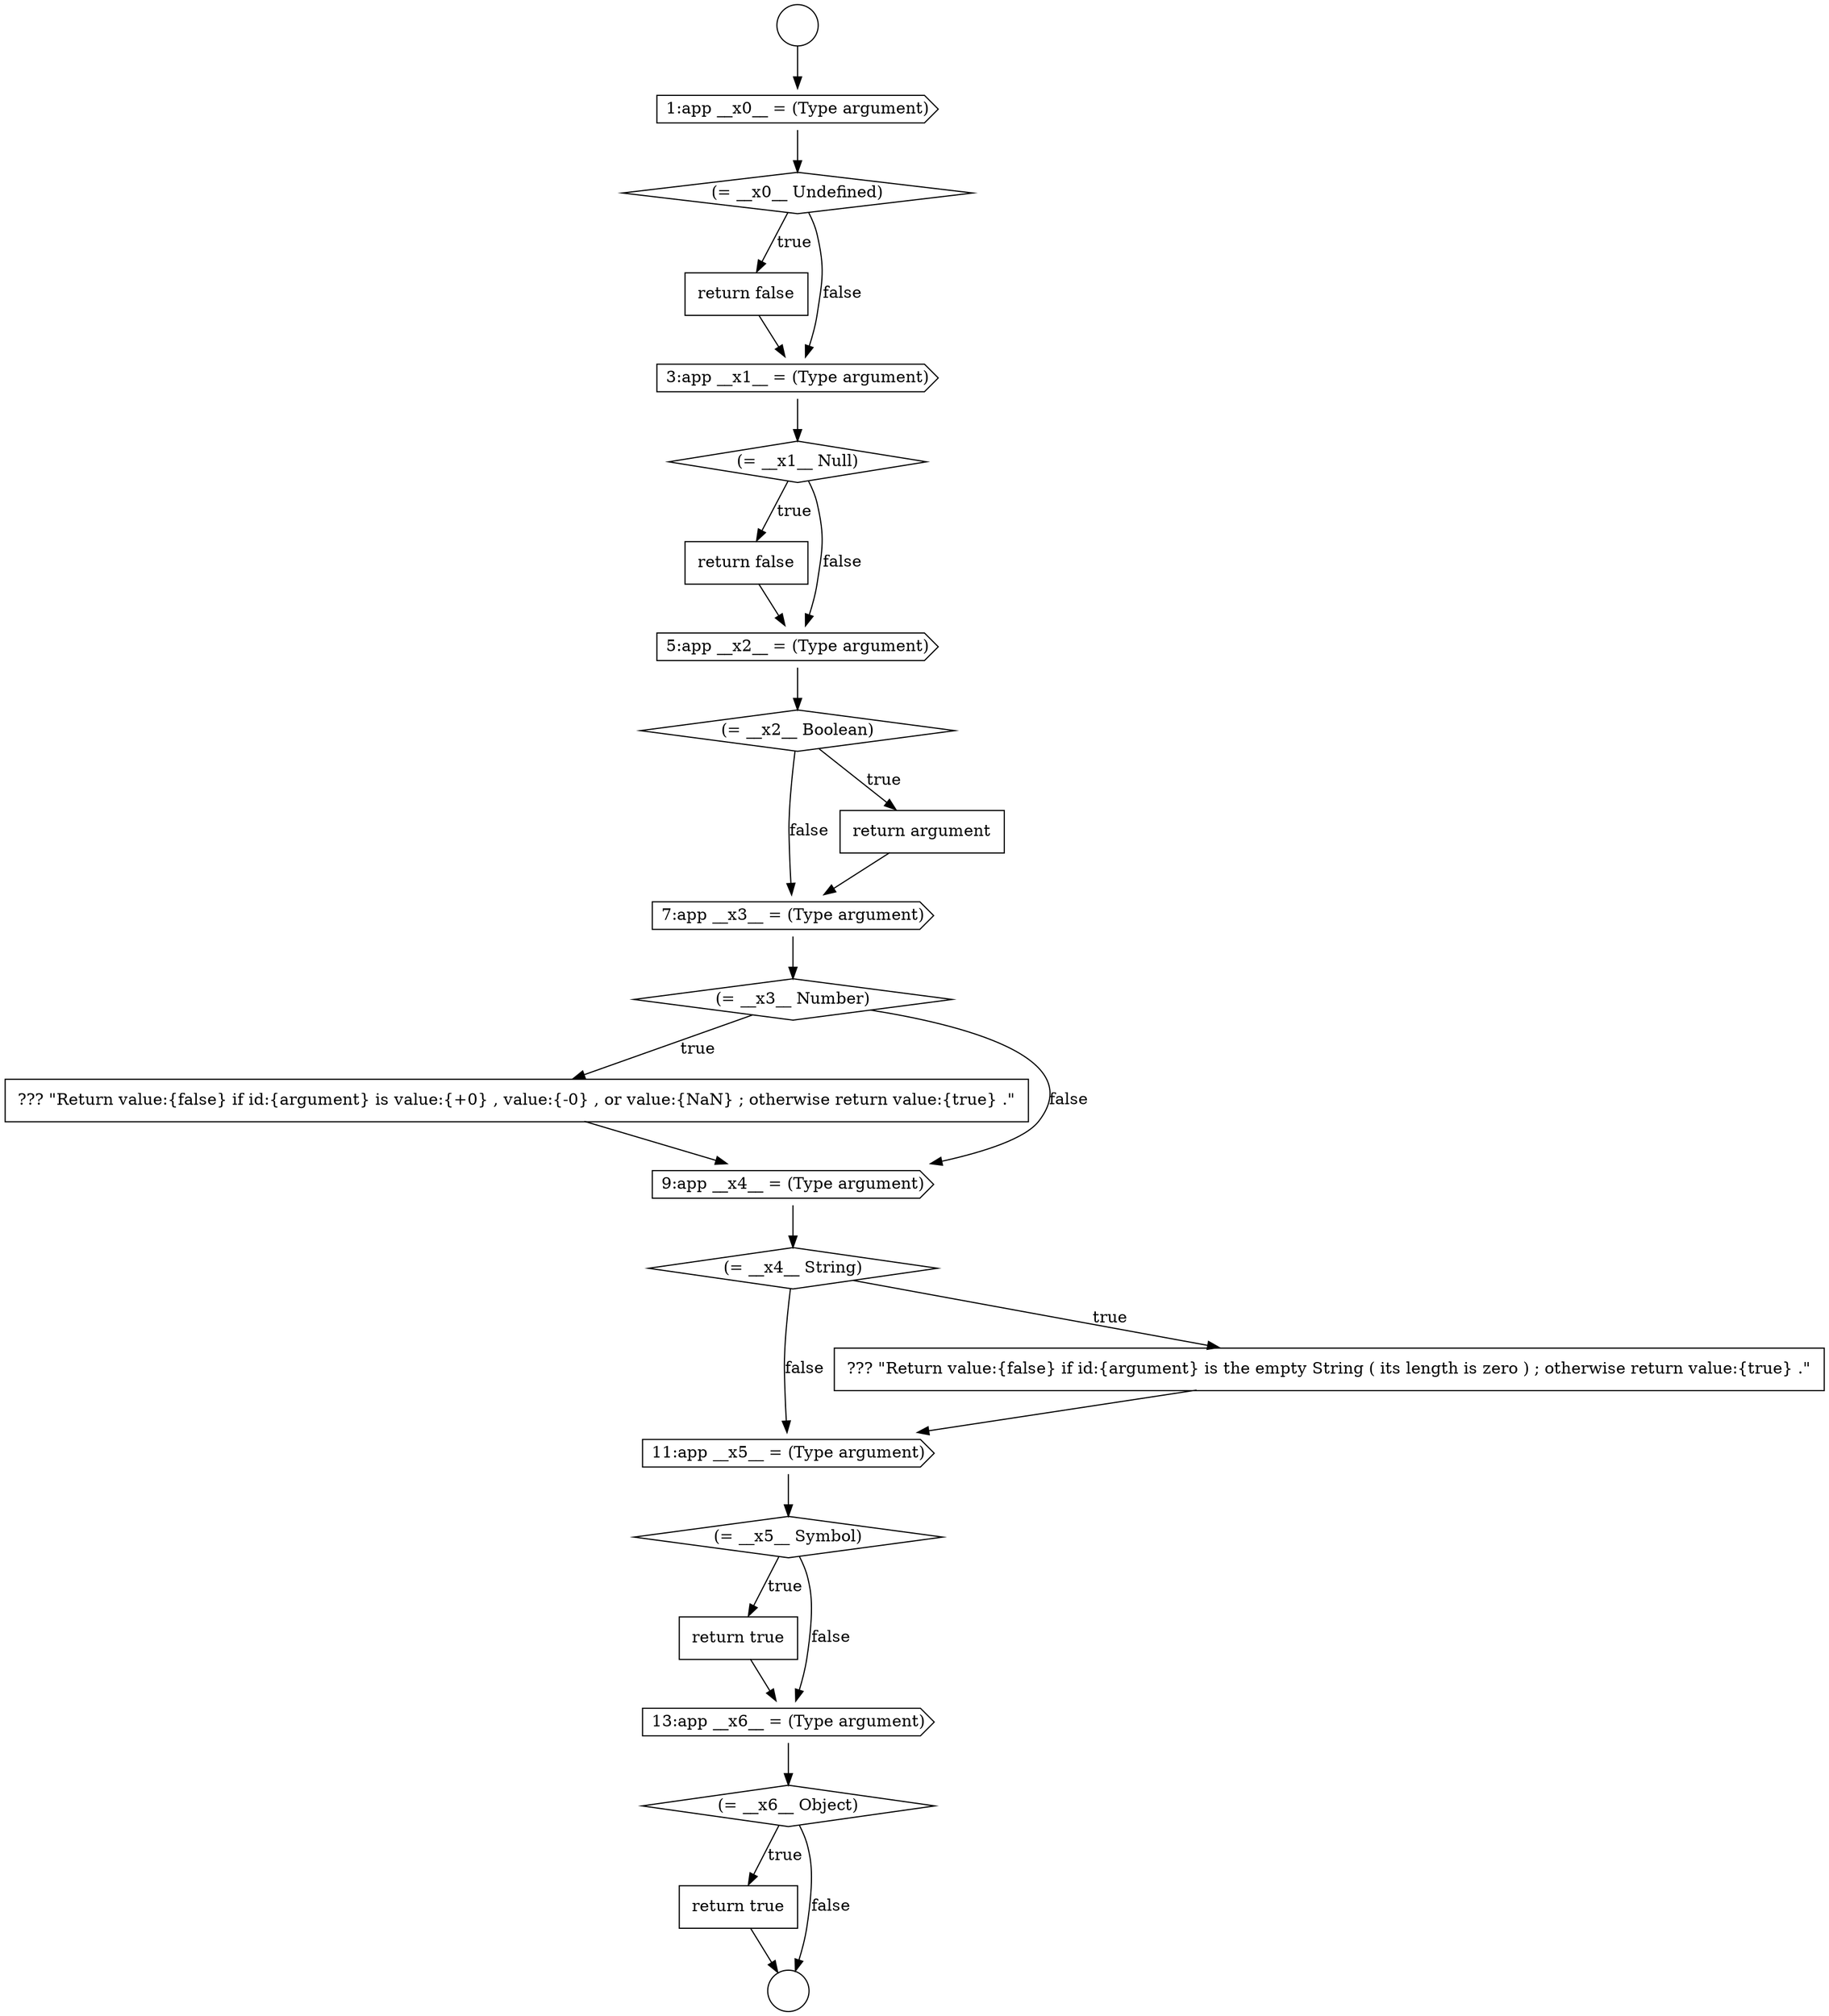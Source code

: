 digraph {
  node17243 [shape=none, margin=0, label=<<font color="black">
    <table border="0" cellborder="1" cellspacing="0" cellpadding="10">
      <tr><td align="left">return false</td></tr>
    </table>
  </font>> color="black" fillcolor="white" style=filled]
  node17245 [shape=diamond, label=<<font color="black">(= __x1__ Null)</font>> color="black" fillcolor="white" style=filled]
  node17241 [shape=cds, label=<<font color="black">1:app __x0__ = (Type argument)</font>> color="black" fillcolor="white" style=filled]
  node17260 [shape=diamond, label=<<font color="black">(= __x6__ Object)</font>> color="black" fillcolor="white" style=filled]
  node17248 [shape=diamond, label=<<font color="black">(= __x2__ Boolean)</font>> color="black" fillcolor="white" style=filled]
  node17252 [shape=none, margin=0, label=<<font color="black">
    <table border="0" cellborder="1" cellspacing="0" cellpadding="10">
      <tr><td align="left">??? &quot;Return value:{false} if id:{argument} is value:{+0} , value:{-0} , or value:{NaN} ; otherwise return value:{true} .&quot;</td></tr>
    </table>
  </font>> color="black" fillcolor="white" style=filled]
  node17256 [shape=cds, label=<<font color="black">11:app __x5__ = (Type argument)</font>> color="black" fillcolor="white" style=filled]
  node17253 [shape=cds, label=<<font color="black">9:app __x4__ = (Type argument)</font>> color="black" fillcolor="white" style=filled]
  node17246 [shape=none, margin=0, label=<<font color="black">
    <table border="0" cellborder="1" cellspacing="0" cellpadding="10">
      <tr><td align="left">return false</td></tr>
    </table>
  </font>> color="black" fillcolor="white" style=filled]
  node17258 [shape=none, margin=0, label=<<font color="black">
    <table border="0" cellborder="1" cellspacing="0" cellpadding="10">
      <tr><td align="left">return true</td></tr>
    </table>
  </font>> color="black" fillcolor="white" style=filled]
  node17257 [shape=diamond, label=<<font color="black">(= __x5__ Symbol)</font>> color="black" fillcolor="white" style=filled]
  node17242 [shape=diamond, label=<<font color="black">(= __x0__ Undefined)</font>> color="black" fillcolor="white" style=filled]
  node17254 [shape=diamond, label=<<font color="black">(= __x4__ String)</font>> color="black" fillcolor="white" style=filled]
  node17239 [shape=circle label=" " color="black" fillcolor="white" style=filled]
  node17261 [shape=none, margin=0, label=<<font color="black">
    <table border="0" cellborder="1" cellspacing="0" cellpadding="10">
      <tr><td align="left">return true</td></tr>
    </table>
  </font>> color="black" fillcolor="white" style=filled]
  node17250 [shape=cds, label=<<font color="black">7:app __x3__ = (Type argument)</font>> color="black" fillcolor="white" style=filled]
  node17251 [shape=diamond, label=<<font color="black">(= __x3__ Number)</font>> color="black" fillcolor="white" style=filled]
  node17244 [shape=cds, label=<<font color="black">3:app __x1__ = (Type argument)</font>> color="black" fillcolor="white" style=filled]
  node17240 [shape=circle label=" " color="black" fillcolor="white" style=filled]
  node17249 [shape=none, margin=0, label=<<font color="black">
    <table border="0" cellborder="1" cellspacing="0" cellpadding="10">
      <tr><td align="left">return argument</td></tr>
    </table>
  </font>> color="black" fillcolor="white" style=filled]
  node17255 [shape=none, margin=0, label=<<font color="black">
    <table border="0" cellborder="1" cellspacing="0" cellpadding="10">
      <tr><td align="left">??? &quot;Return value:{false} if id:{argument} is the empty String ( its length is zero ) ; otherwise return value:{true} .&quot;</td></tr>
    </table>
  </font>> color="black" fillcolor="white" style=filled]
  node17247 [shape=cds, label=<<font color="black">5:app __x2__ = (Type argument)</font>> color="black" fillcolor="white" style=filled]
  node17259 [shape=cds, label=<<font color="black">13:app __x6__ = (Type argument)</font>> color="black" fillcolor="white" style=filled]
  node17249 -> node17250 [ color="black"]
  node17248 -> node17249 [label=<<font color="black">true</font>> color="black"]
  node17248 -> node17250 [label=<<font color="black">false</font>> color="black"]
  node17253 -> node17254 [ color="black"]
  node17244 -> node17245 [ color="black"]
  node17256 -> node17257 [ color="black"]
  node17259 -> node17260 [ color="black"]
  node17241 -> node17242 [ color="black"]
  node17245 -> node17246 [label=<<font color="black">true</font>> color="black"]
  node17245 -> node17247 [label=<<font color="black">false</font>> color="black"]
  node17258 -> node17259 [ color="black"]
  node17255 -> node17256 [ color="black"]
  node17260 -> node17261 [label=<<font color="black">true</font>> color="black"]
  node17260 -> node17240 [label=<<font color="black">false</font>> color="black"]
  node17254 -> node17255 [label=<<font color="black">true</font>> color="black"]
  node17254 -> node17256 [label=<<font color="black">false</font>> color="black"]
  node17250 -> node17251 [ color="black"]
  node17247 -> node17248 [ color="black"]
  node17246 -> node17247 [ color="black"]
  node17251 -> node17252 [label=<<font color="black">true</font>> color="black"]
  node17251 -> node17253 [label=<<font color="black">false</font>> color="black"]
  node17239 -> node17241 [ color="black"]
  node17252 -> node17253 [ color="black"]
  node17242 -> node17243 [label=<<font color="black">true</font>> color="black"]
  node17242 -> node17244 [label=<<font color="black">false</font>> color="black"]
  node17257 -> node17258 [label=<<font color="black">true</font>> color="black"]
  node17257 -> node17259 [label=<<font color="black">false</font>> color="black"]
  node17261 -> node17240 [ color="black"]
  node17243 -> node17244 [ color="black"]
}
